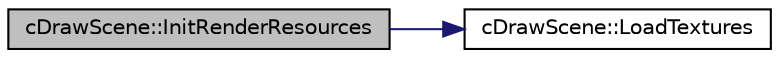 digraph "cDrawScene::InitRenderResources"
{
 // LATEX_PDF_SIZE
  edge [fontname="Helvetica",fontsize="10",labelfontname="Helvetica",labelfontsize="10"];
  node [fontname="Helvetica",fontsize="10",shape=record];
  rankdir="LR";
  Node1 [label="cDrawScene::InitRenderResources",height=0.2,width=0.4,color="black", fillcolor="grey75", style="filled", fontcolor="black",tooltip=" "];
  Node1 -> Node2 [color="midnightblue",fontsize="10",style="solid",fontname="Helvetica"];
  Node2 [label="cDrawScene::LoadTextures",height=0.2,width=0.4,color="black", fillcolor="white", style="filled",URL="$classc_draw_scene.html#a53fd3c851d36ebc2f8fc4a4b7c0df3d8",tooltip=" "];
}

